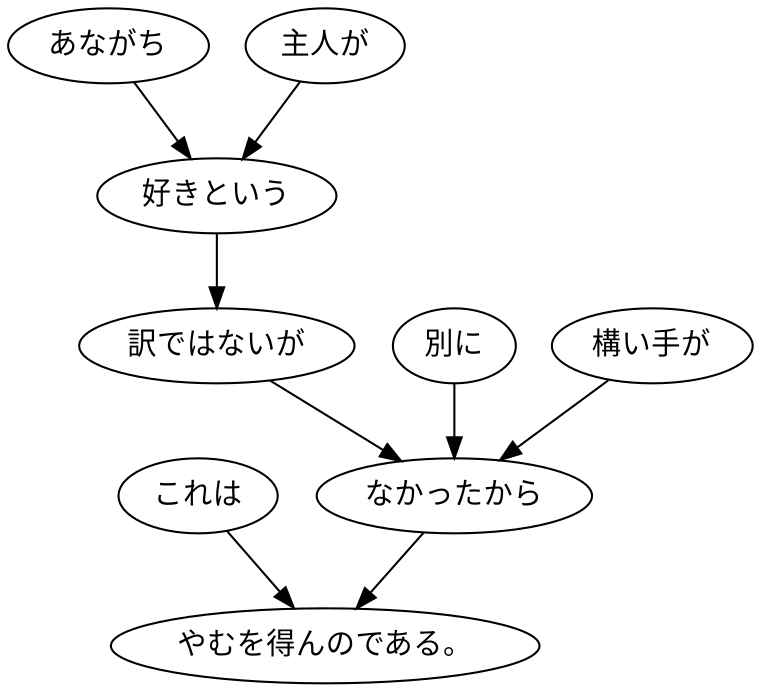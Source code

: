 digraph graph91 {
	node0 [label="これは"];
	node1 [label="あながち"];
	node2 [label="主人が"];
	node3 [label="好きという"];
	node4 [label="訳ではないが"];
	node5 [label="別に"];
	node6 [label="構い手が"];
	node7 [label="なかったから"];
	node8 [label="やむを得んのである。"];
	node0 -> node8;
	node1 -> node3;
	node2 -> node3;
	node3 -> node4;
	node4 -> node7;
	node5 -> node7;
	node6 -> node7;
	node7 -> node8;
}
